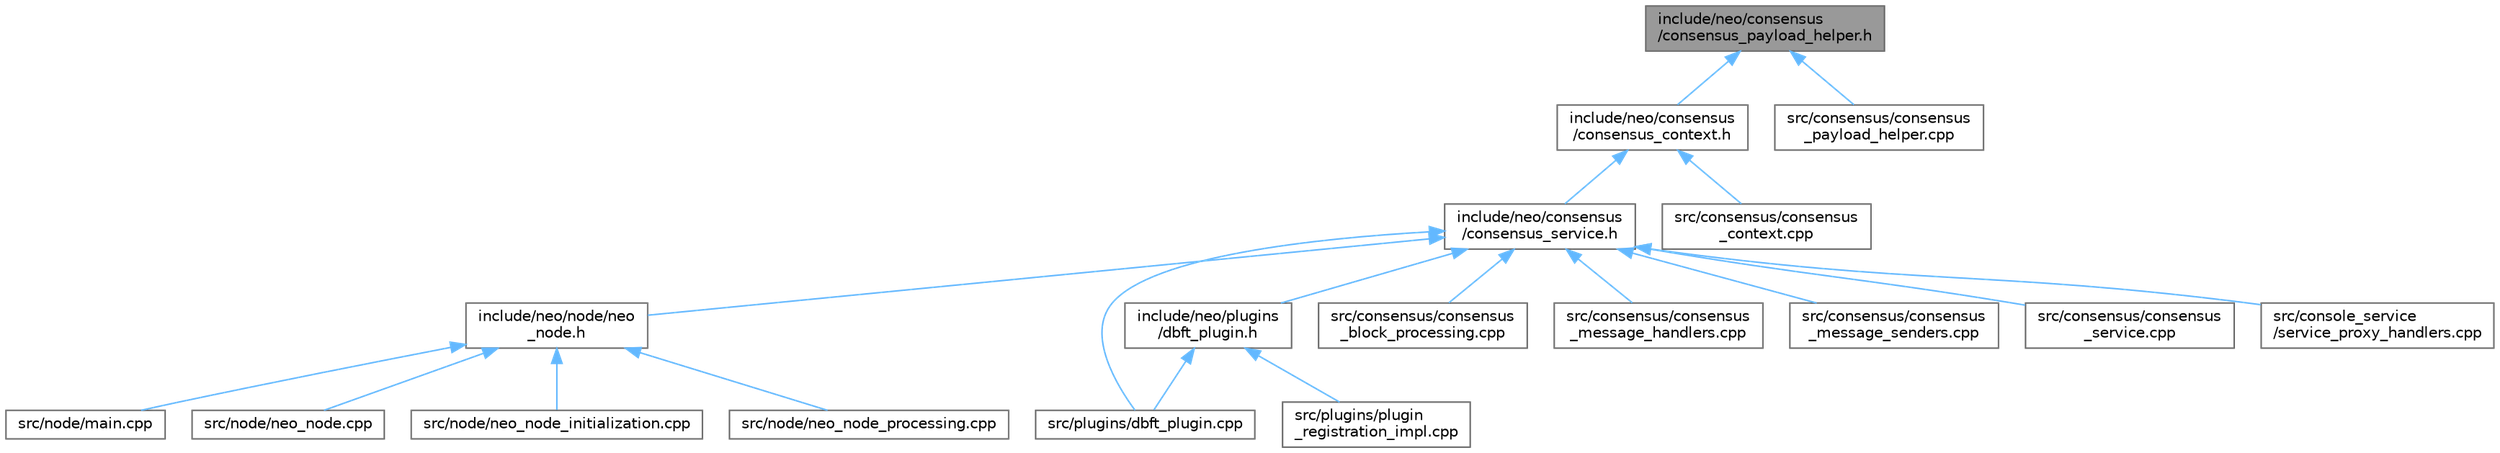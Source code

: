 digraph "include/neo/consensus/consensus_payload_helper.h"
{
 // LATEX_PDF_SIZE
  bgcolor="transparent";
  edge [fontname=Helvetica,fontsize=10,labelfontname=Helvetica,labelfontsize=10];
  node [fontname=Helvetica,fontsize=10,shape=box,height=0.2,width=0.4];
  Node1 [id="Node000001",label="include/neo/consensus\l/consensus_payload_helper.h",height=0.2,width=0.4,color="gray40", fillcolor="grey60", style="filled", fontcolor="black",tooltip=" "];
  Node1 -> Node2 [id="edge19_Node000001_Node000002",dir="back",color="steelblue1",style="solid",tooltip=" "];
  Node2 [id="Node000002",label="include/neo/consensus\l/consensus_context.h",height=0.2,width=0.4,color="grey40", fillcolor="white", style="filled",URL="$consensus__context_8h.html",tooltip=" "];
  Node2 -> Node3 [id="edge20_Node000002_Node000003",dir="back",color="steelblue1",style="solid",tooltip=" "];
  Node3 [id="Node000003",label="include/neo/consensus\l/consensus_service.h",height=0.2,width=0.4,color="grey40", fillcolor="white", style="filled",URL="$consensus__service_8h.html",tooltip=" "];
  Node3 -> Node4 [id="edge21_Node000003_Node000004",dir="back",color="steelblue1",style="solid",tooltip=" "];
  Node4 [id="Node000004",label="include/neo/node/neo\l_node.h",height=0.2,width=0.4,color="grey40", fillcolor="white", style="filled",URL="$neo__node_8h.html",tooltip=" "];
  Node4 -> Node5 [id="edge22_Node000004_Node000005",dir="back",color="steelblue1",style="solid",tooltip=" "];
  Node5 [id="Node000005",label="src/node/main.cpp",height=0.2,width=0.4,color="grey40", fillcolor="white", style="filled",URL="$main_8cpp.html",tooltip="Main entry point for Neo C++ Node."];
  Node4 -> Node6 [id="edge23_Node000004_Node000006",dir="back",color="steelblue1",style="solid",tooltip=" "];
  Node6 [id="Node000006",label="src/node/neo_node.cpp",height=0.2,width=0.4,color="grey40", fillcolor="white", style="filled",URL="$neo__node_8cpp.html",tooltip=" "];
  Node4 -> Node7 [id="edge24_Node000004_Node000007",dir="back",color="steelblue1",style="solid",tooltip=" "];
  Node7 [id="Node000007",label="src/node/neo_node_initialization.cpp",height=0.2,width=0.4,color="grey40", fillcolor="white", style="filled",URL="$neo__node__initialization_8cpp.html",tooltip=" "];
  Node4 -> Node8 [id="edge25_Node000004_Node000008",dir="back",color="steelblue1",style="solid",tooltip=" "];
  Node8 [id="Node000008",label="src/node/neo_node_processing.cpp",height=0.2,width=0.4,color="grey40", fillcolor="white", style="filled",URL="$neo__node__processing_8cpp.html",tooltip=" "];
  Node3 -> Node9 [id="edge26_Node000003_Node000009",dir="back",color="steelblue1",style="solid",tooltip=" "];
  Node9 [id="Node000009",label="include/neo/plugins\l/dbft_plugin.h",height=0.2,width=0.4,color="grey40", fillcolor="white", style="filled",URL="$dbft__plugin_8h.html",tooltip=" "];
  Node9 -> Node10 [id="edge27_Node000009_Node000010",dir="back",color="steelblue1",style="solid",tooltip=" "];
  Node10 [id="Node000010",label="src/plugins/dbft_plugin.cpp",height=0.2,width=0.4,color="grey40", fillcolor="white", style="filled",URL="$dbft__plugin_8cpp.html",tooltip=" "];
  Node9 -> Node11 [id="edge28_Node000009_Node000011",dir="back",color="steelblue1",style="solid",tooltip=" "];
  Node11 [id="Node000011",label="src/plugins/plugin\l_registration_impl.cpp",height=0.2,width=0.4,color="grey40", fillcolor="white", style="filled",URL="$plugin__registration__impl_8cpp.html",tooltip=" "];
  Node3 -> Node12 [id="edge29_Node000003_Node000012",dir="back",color="steelblue1",style="solid",tooltip=" "];
  Node12 [id="Node000012",label="src/consensus/consensus\l_block_processing.cpp",height=0.2,width=0.4,color="grey40", fillcolor="white", style="filled",URL="$consensus__block__processing_8cpp.html",tooltip=" "];
  Node3 -> Node13 [id="edge30_Node000003_Node000013",dir="back",color="steelblue1",style="solid",tooltip=" "];
  Node13 [id="Node000013",label="src/consensus/consensus\l_message_handlers.cpp",height=0.2,width=0.4,color="grey40", fillcolor="white", style="filled",URL="$consensus__message__handlers_8cpp.html",tooltip=" "];
  Node3 -> Node14 [id="edge31_Node000003_Node000014",dir="back",color="steelblue1",style="solid",tooltip=" "];
  Node14 [id="Node000014",label="src/consensus/consensus\l_message_senders.cpp",height=0.2,width=0.4,color="grey40", fillcolor="white", style="filled",URL="$consensus__message__senders_8cpp.html",tooltip=" "];
  Node3 -> Node15 [id="edge32_Node000003_Node000015",dir="back",color="steelblue1",style="solid",tooltip=" "];
  Node15 [id="Node000015",label="src/consensus/consensus\l_service.cpp",height=0.2,width=0.4,color="grey40", fillcolor="white", style="filled",URL="$consensus__service_8cpp.html",tooltip=" "];
  Node3 -> Node16 [id="edge33_Node000003_Node000016",dir="back",color="steelblue1",style="solid",tooltip=" "];
  Node16 [id="Node000016",label="src/console_service\l/service_proxy_handlers.cpp",height=0.2,width=0.4,color="grey40", fillcolor="white", style="filled",URL="$service__proxy__handlers_8cpp.html",tooltip=" "];
  Node3 -> Node10 [id="edge34_Node000003_Node000010",dir="back",color="steelblue1",style="solid",tooltip=" "];
  Node2 -> Node17 [id="edge35_Node000002_Node000017",dir="back",color="steelblue1",style="solid",tooltip=" "];
  Node17 [id="Node000017",label="src/consensus/consensus\l_context.cpp",height=0.2,width=0.4,color="grey40", fillcolor="white", style="filled",URL="$consensus__context_8cpp.html",tooltip=" "];
  Node1 -> Node18 [id="edge36_Node000001_Node000018",dir="back",color="steelblue1",style="solid",tooltip=" "];
  Node18 [id="Node000018",label="src/consensus/consensus\l_payload_helper.cpp",height=0.2,width=0.4,color="grey40", fillcolor="white", style="filled",URL="$consensus__payload__helper_8cpp.html",tooltip=" "];
}
